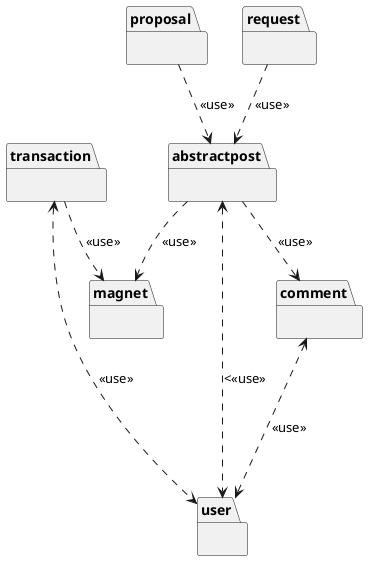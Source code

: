 @startuml "magnetrade_packages"
    package magnet {

    }
    package user {

    }
    package abstractpost {

    }
    package proposal {

    }
    package request {

    }
    package transaction {

    }
    package comment {
        
    }

    abstractpost <.> user : <<<use>>
    comment <...> user : <<use>>
    abstractpost ..> comment : <<use>>
    transaction <..> user : <<use>>
    transaction ..> magnet : <<use>>
    abstractpost ..> magnet : <<use>>
    proposal ..> abstractpost : <<use>>
    request ..> abstractpost : <<use>>
@enduml